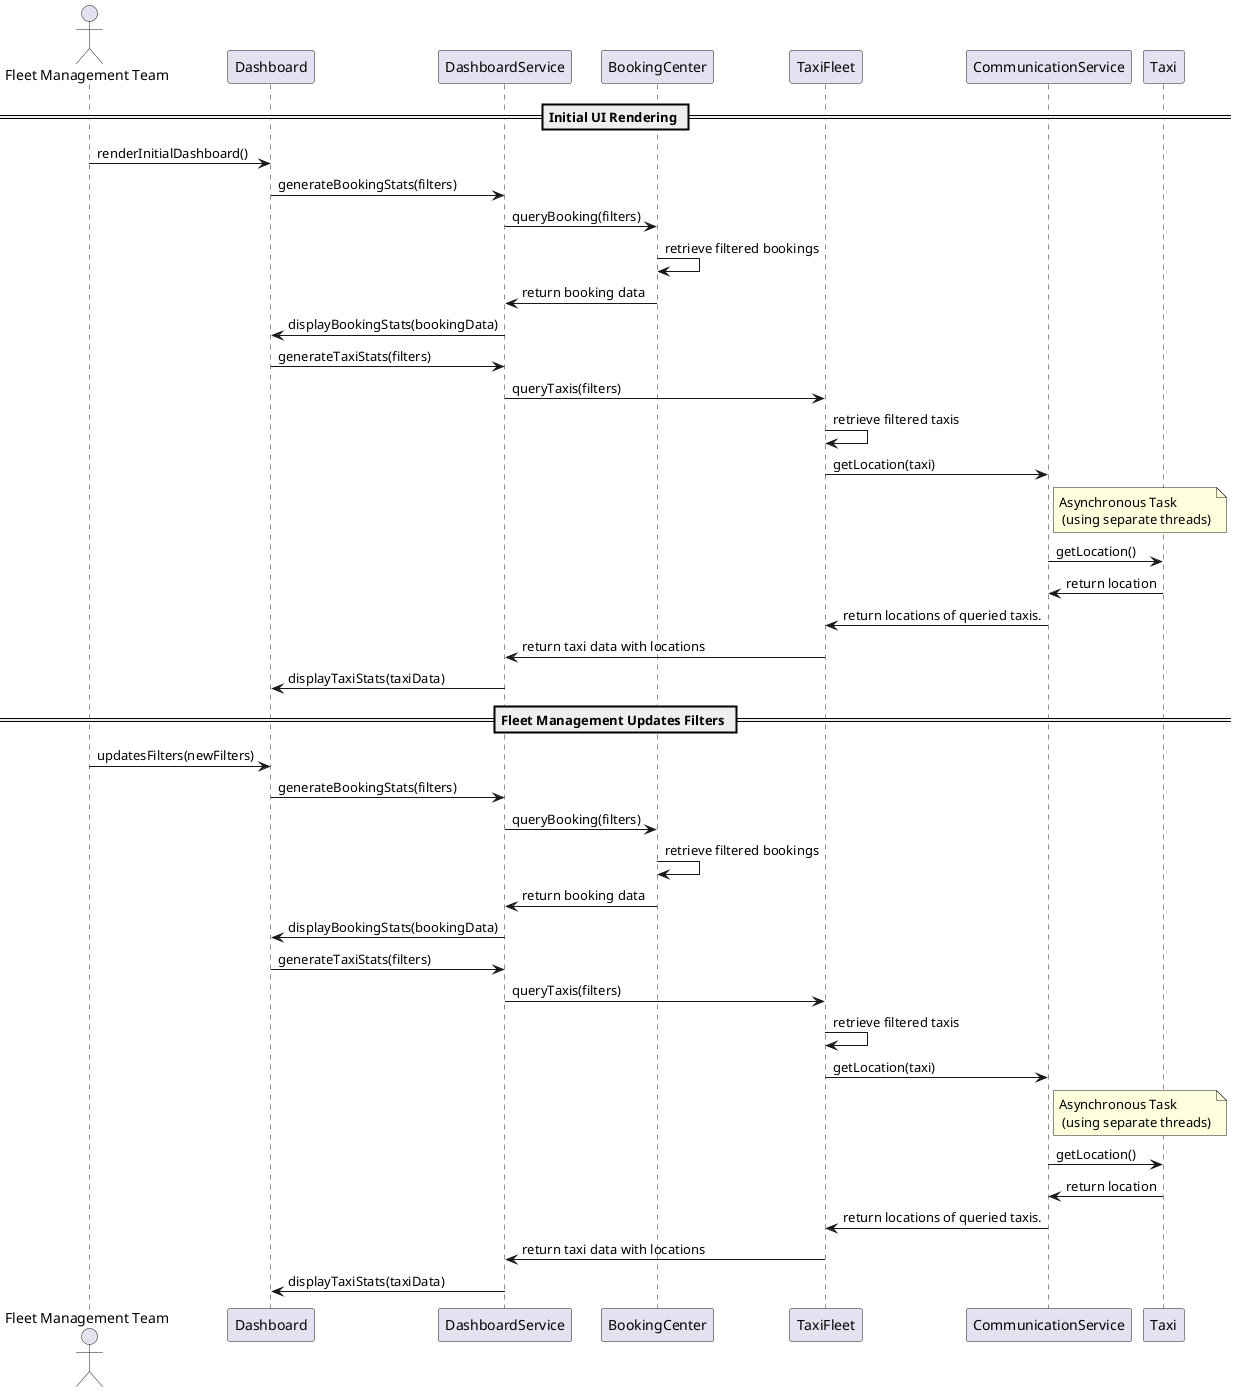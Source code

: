 @startuml DashboardServiceSequence

actor "Fleet Management Team" as FleetTeam

== Initial UI Rendering ==

FleetTeam -> Dashboard : renderInitialDashboard()
Dashboard -> DashboardService : generateBookingStats(filters)
DashboardService -> BookingCenter : queryBooking(filters)
BookingCenter -> BookingCenter : retrieve filtered bookings
BookingCenter -> DashboardService : return booking data
DashboardService -> Dashboard : displayBookingStats(bookingData)

Dashboard -> DashboardService : generateTaxiStats(filters)
DashboardService -> TaxiFleet : queryTaxis(filters)
TaxiFleet -> TaxiFleet : retrieve filtered taxis
TaxiFleet -> CommunicationService : getLocation(taxi)
note right of CommunicationService : Asynchronous Task \n (using separate threads)
CommunicationService-> Taxi : getLocation()
Taxi -> CommunicationService : return location
CommunicationService -> TaxiFleet : return locations of queried taxis.
TaxiFleet -> DashboardService : return taxi data with locations
DashboardService -> Dashboard : displayTaxiStats(taxiData)

== Fleet Management Updates Filters ==

FleetTeam -> Dashboard : updatesFilters(newFilters)
Dashboard -> DashboardService : generateBookingStats(filters)
DashboardService -> BookingCenter : queryBooking(filters)
BookingCenter -> BookingCenter : retrieve filtered bookings
BookingCenter -> DashboardService : return booking data
DashboardService -> Dashboard : displayBookingStats(bookingData)

Dashboard -> DashboardService : generateTaxiStats(filters)
DashboardService -> TaxiFleet : queryTaxis(filters)
TaxiFleet -> TaxiFleet : retrieve filtered taxis
TaxiFleet -> CommunicationService : getLocation(taxi)
note right of CommunicationService : Asynchronous Task \n (using separate threads)
CommunicationService-> Taxi : getLocation()
Taxi -> CommunicationService : return location
CommunicationService -> TaxiFleet : return locations of queried taxis.
TaxiFleet -> DashboardService : return taxi data with locations
DashboardService -> Dashboard : displayTaxiStats(taxiData)

@enduml